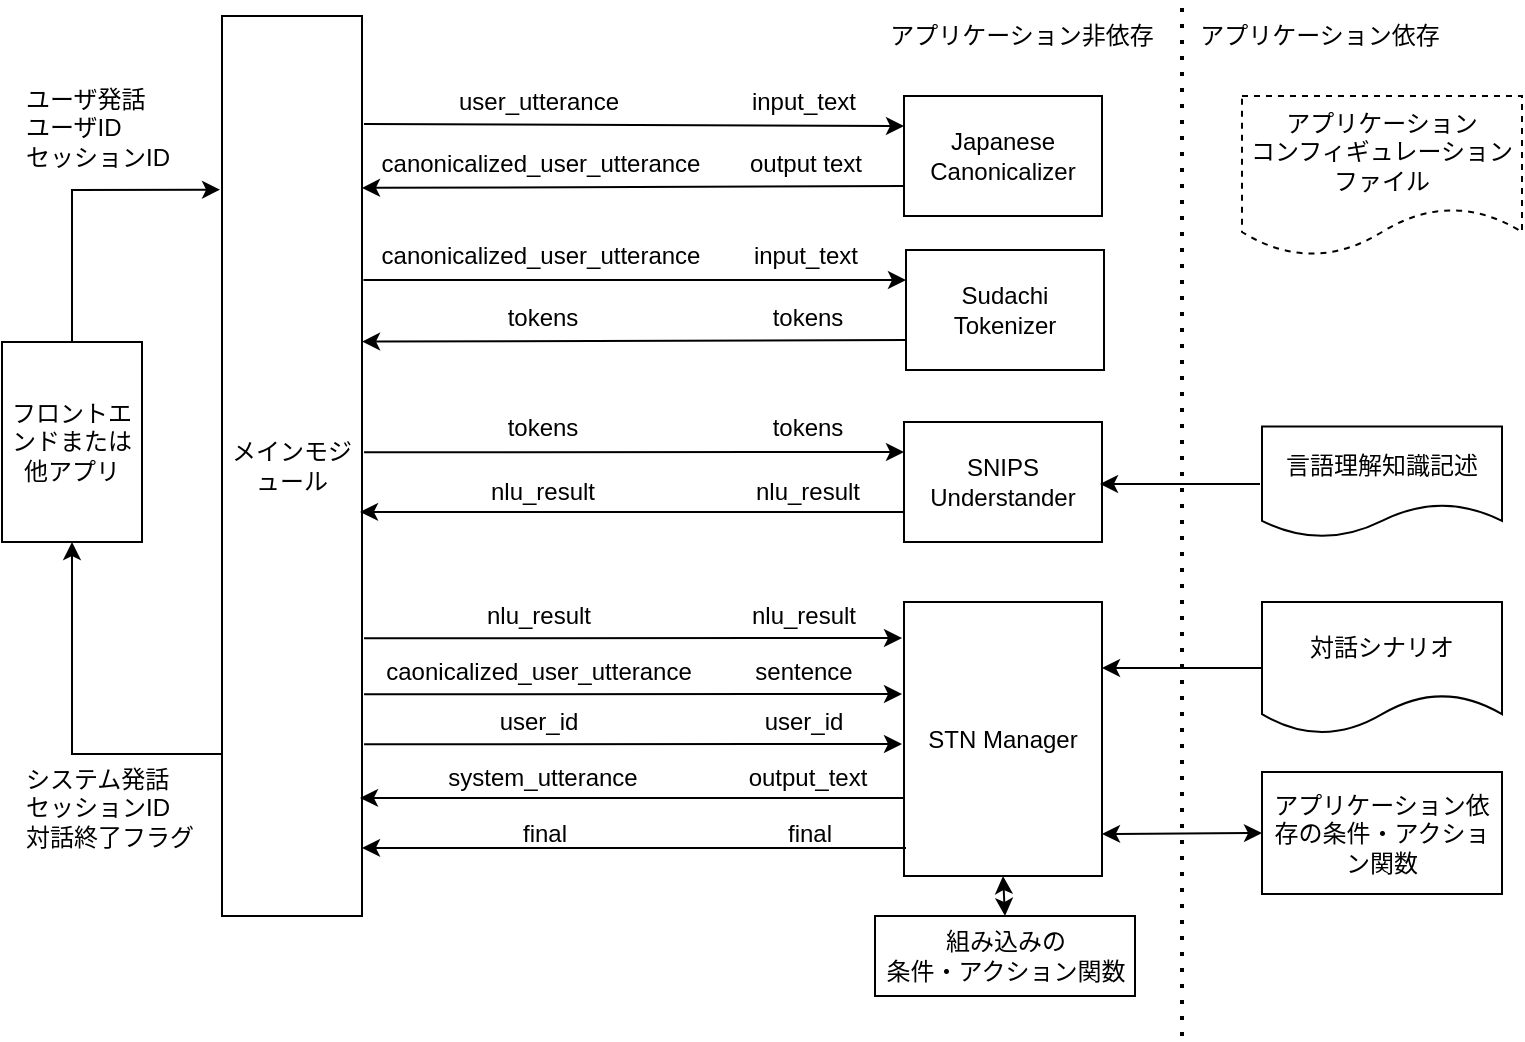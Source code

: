 <mxfile version="20.8.10" type="device"><diagram id="0jzvoz7xoONC1ta8vLtH" name="ページ1"><mxGraphModel dx="1418" dy="838" grid="1" gridSize="10" guides="1" tooltips="1" connect="1" arrows="1" fold="1" page="1" pageScale="1" pageWidth="827" pageHeight="1169" math="0" shadow="0"><root><mxCell id="0"/><mxCell id="1" parent="0"/><mxCell id="6nG_dfres4fqL1OyFaTb-1" value="メインモジュール" style="rounded=0;whiteSpace=wrap;html=1;" parent="1" vertex="1"><mxGeometry x="250" y="177" width="70" height="450" as="geometry"/></mxCell><mxCell id="6nG_dfres4fqL1OyFaTb-2" value="Japanese&lt;br&gt;Canonicalizer" style="rounded=0;whiteSpace=wrap;html=1;" parent="1" vertex="1"><mxGeometry x="591" y="217" width="99" height="60" as="geometry"/></mxCell><mxCell id="6nG_dfres4fqL1OyFaTb-3" value="SNIPS &lt;br&gt;Understander" style="rounded=0;whiteSpace=wrap;html=1;" parent="1" vertex="1"><mxGeometry x="591" y="380" width="99" height="60" as="geometry"/></mxCell><mxCell id="6nG_dfres4fqL1OyFaTb-4" value="STN Manager" style="rounded=0;whiteSpace=wrap;html=1;" parent="1" vertex="1"><mxGeometry x="591" y="470" width="99" height="137" as="geometry"/></mxCell><mxCell id="6nG_dfres4fqL1OyFaTb-5" value="" style="endArrow=classic;html=1;rounded=0;exitX=1.014;exitY=0.12;exitDx=0;exitDy=0;exitPerimeter=0;entryX=0;entryY=0.25;entryDx=0;entryDy=0;" parent="1" source="6nG_dfres4fqL1OyFaTb-1" target="6nG_dfres4fqL1OyFaTb-2" edge="1"><mxGeometry width="50" height="50" relative="1" as="geometry"><mxPoint x="400" y="347" as="sourcePoint"/><mxPoint x="590" y="227" as="targetPoint"/></mxGeometry></mxCell><mxCell id="6nG_dfres4fqL1OyFaTb-6" value="" style="endArrow=classic;html=1;rounded=0;exitX=0;exitY=0.75;exitDx=0;exitDy=0;entryX=1;entryY=0.191;entryDx=0;entryDy=0;entryPerimeter=0;" parent="1" source="6nG_dfres4fqL1OyFaTb-2" target="6nG_dfres4fqL1OyFaTb-1" edge="1"><mxGeometry width="50" height="50" relative="1" as="geometry"><mxPoint x="321.03" y="324.18" as="sourcePoint"/><mxPoint x="373" y="324" as="targetPoint"/></mxGeometry></mxCell><mxCell id="6nG_dfres4fqL1OyFaTb-7" value="" style="endArrow=classic;html=1;rounded=0;exitX=1.029;exitY=0.178;exitDx=0;exitDy=0;exitPerimeter=0;entryX=0;entryY=0.25;entryDx=0;entryDy=0;" parent="1" target="6nG_dfres4fqL1OyFaTb-3" edge="1"><mxGeometry width="50" height="50" relative="1" as="geometry"><mxPoint x="321.03" y="395.18" as="sourcePoint"/><mxPoint x="449" y="395" as="targetPoint"/></mxGeometry></mxCell><mxCell id="6nG_dfres4fqL1OyFaTb-8" value="" style="endArrow=classic;html=1;rounded=0;exitX=0;exitY=0.75;exitDx=0;exitDy=0;entryX=1;entryY=0.274;entryDx=0;entryDy=0;entryPerimeter=0;" parent="1" source="6nG_dfres4fqL1OyFaTb-3" edge="1"><mxGeometry width="50" height="50" relative="1" as="geometry"><mxPoint x="449" y="425" as="sourcePoint"/><mxPoint x="319" y="424.94" as="targetPoint"/></mxGeometry></mxCell><mxCell id="6nG_dfres4fqL1OyFaTb-9" value="" style="endArrow=classic;html=1;rounded=0;exitX=1.029;exitY=0.178;exitDx=0;exitDy=0;exitPerimeter=0;" parent="1" edge="1"><mxGeometry width="50" height="50" relative="1" as="geometry"><mxPoint x="321.03" y="488.18" as="sourcePoint"/><mxPoint x="590" y="488" as="targetPoint"/></mxGeometry></mxCell><mxCell id="6nG_dfres4fqL1OyFaTb-11" value="" style="endArrow=classic;html=1;rounded=0;entryX=-0.014;entryY=0.193;entryDx=0;entryDy=0;exitX=0.5;exitY=0;exitDx=0;exitDy=0;entryPerimeter=0;" parent="1" source="7yFsLuSHQwP80PSkCyWd-15" target="6nG_dfres4fqL1OyFaTb-1" edge="1"><mxGeometry width="50" height="50" relative="1" as="geometry"><mxPoint x="170" y="207" as="sourcePoint"/><mxPoint x="250" y="207" as="targetPoint"/><Array as="points"><mxPoint x="175" y="264"/></Array></mxGeometry></mxCell><mxCell id="6nG_dfres4fqL1OyFaTb-12" value="" style="endArrow=classic;html=1;rounded=0;exitX=0;exitY=0.75;exitDx=0;exitDy=0;entryX=0.5;entryY=1;entryDx=0;entryDy=0;" parent="1" target="7yFsLuSHQwP80PSkCyWd-15" edge="1"><mxGeometry width="50" height="50" relative="1" as="geometry"><mxPoint x="250" y="546" as="sourcePoint"/><mxPoint x="170" y="546" as="targetPoint"/><Array as="points"><mxPoint x="175" y="546"/></Array></mxGeometry></mxCell><mxCell id="W3RRk2SyyBqXtN76rQBY-3" value="システム発話&lt;br&gt;セッションID&lt;br&gt;対話終了フラグ" style="text;html=1;strokeColor=none;fillColor=none;align=left;verticalAlign=middle;whiteSpace=wrap;rounded=0;" parent="1" vertex="1"><mxGeometry x="150" y="560" width="100" height="25" as="geometry"/></mxCell><mxCell id="iua9zefK4cCjFermVdLk-1" value="input_text" style="text;html=1;strokeColor=none;fillColor=none;align=center;verticalAlign=middle;whiteSpace=wrap;rounded=0;" parent="1" vertex="1"><mxGeometry x="511" y="204.5" width="60" height="30" as="geometry"/></mxCell><mxCell id="iua9zefK4cCjFermVdLk-2" value="user_utterance" style="text;html=1;strokeColor=none;fillColor=none;align=center;verticalAlign=middle;whiteSpace=wrap;rounded=0;" parent="1" vertex="1"><mxGeometry x="366" y="208" width="85" height="23" as="geometry"/></mxCell><mxCell id="iua9zefK4cCjFermVdLk-3" value="canonicalized_user_utterance" style="text;html=1;strokeColor=none;fillColor=none;align=center;verticalAlign=middle;whiteSpace=wrap;rounded=0;" parent="1" vertex="1"><mxGeometry x="367" y="239" width="85" height="23" as="geometry"/></mxCell><mxCell id="iua9zefK4cCjFermVdLk-4" value="output text" style="text;html=1;strokeColor=none;fillColor=none;align=center;verticalAlign=middle;whiteSpace=wrap;rounded=0;" parent="1" vertex="1"><mxGeometry x="512" y="235.5" width="60" height="30" as="geometry"/></mxCell><mxCell id="iua9zefK4cCjFermVdLk-5" value="tokens" style="text;html=1;strokeColor=none;fillColor=none;align=center;verticalAlign=middle;whiteSpace=wrap;rounded=0;" parent="1" vertex="1"><mxGeometry x="368" y="371" width="85" height="23" as="geometry"/></mxCell><mxCell id="iua9zefK4cCjFermVdLk-6" value="tokens" style="text;html=1;strokeColor=none;fillColor=none;align=center;verticalAlign=middle;whiteSpace=wrap;rounded=0;" parent="1" vertex="1"><mxGeometry x="513" y="367.5" width="60" height="30" as="geometry"/></mxCell><mxCell id="iua9zefK4cCjFermVdLk-7" value="nlu_result" style="text;html=1;strokeColor=none;fillColor=none;align=center;verticalAlign=middle;whiteSpace=wrap;rounded=0;" parent="1" vertex="1"><mxGeometry x="368" y="403" width="85" height="23" as="geometry"/></mxCell><mxCell id="iua9zefK4cCjFermVdLk-8" value="nlu_result" style="text;html=1;strokeColor=none;fillColor=none;align=center;verticalAlign=middle;whiteSpace=wrap;rounded=0;" parent="1" vertex="1"><mxGeometry x="513" y="399.5" width="60" height="30" as="geometry"/></mxCell><mxCell id="iua9zefK4cCjFermVdLk-9" value="nlu_result" style="text;html=1;strokeColor=none;fillColor=none;align=center;verticalAlign=middle;whiteSpace=wrap;rounded=0;" parent="1" vertex="1"><mxGeometry x="366" y="465.5" width="85" height="23" as="geometry"/></mxCell><mxCell id="iua9zefK4cCjFermVdLk-10" value="nlu_result" style="text;html=1;strokeColor=none;fillColor=none;align=center;verticalAlign=middle;whiteSpace=wrap;rounded=0;" parent="1" vertex="1"><mxGeometry x="511" y="462" width="60" height="30" as="geometry"/></mxCell><mxCell id="iua9zefK4cCjFermVdLk-11" value="" style="endArrow=classic;html=1;rounded=0;exitX=1.029;exitY=0.178;exitDx=0;exitDy=0;exitPerimeter=0;" parent="1" edge="1"><mxGeometry width="50" height="50" relative="1" as="geometry"><mxPoint x="321.03" y="516.18" as="sourcePoint"/><mxPoint x="590" y="516.0" as="targetPoint"/></mxGeometry></mxCell><mxCell id="iua9zefK4cCjFermVdLk-12" value="caonicalized_user_utterance" style="text;html=1;strokeColor=none;fillColor=none;align=center;verticalAlign=middle;whiteSpace=wrap;rounded=0;" parent="1" vertex="1"><mxGeometry x="366" y="493.5" width="85" height="23" as="geometry"/></mxCell><mxCell id="iua9zefK4cCjFermVdLk-13" value="sentence" style="text;html=1;strokeColor=none;fillColor=none;align=center;verticalAlign=middle;whiteSpace=wrap;rounded=0;" parent="1" vertex="1"><mxGeometry x="511" y="490" width="60" height="30" as="geometry"/></mxCell><mxCell id="iua9zefK4cCjFermVdLk-14" value="user_id" style="text;html=1;strokeColor=none;fillColor=none;align=center;verticalAlign=middle;whiteSpace=wrap;rounded=0;" parent="1" vertex="1"><mxGeometry x="366" y="518.5" width="85" height="23" as="geometry"/></mxCell><mxCell id="iua9zefK4cCjFermVdLk-15" value="" style="endArrow=classic;html=1;rounded=0;exitX=1.029;exitY=0.178;exitDx=0;exitDy=0;exitPerimeter=0;" parent="1" edge="1"><mxGeometry width="50" height="50" relative="1" as="geometry"><mxPoint x="321.03" y="541.18" as="sourcePoint"/><mxPoint x="590" y="541.0" as="targetPoint"/></mxGeometry></mxCell><mxCell id="iua9zefK4cCjFermVdLk-16" value="user_id" style="text;html=1;strokeColor=none;fillColor=none;align=center;verticalAlign=middle;whiteSpace=wrap;rounded=0;" parent="1" vertex="1"><mxGeometry x="511" y="515" width="60" height="30" as="geometry"/></mxCell><mxCell id="iua9zefK4cCjFermVdLk-17" value="system_utterance" style="text;html=1;strokeColor=none;fillColor=none;align=center;verticalAlign=middle;whiteSpace=wrap;rounded=0;" parent="1" vertex="1"><mxGeometry x="368" y="546" width="85" height="23" as="geometry"/></mxCell><mxCell id="iua9zefK4cCjFermVdLk-18" value="output_text" style="text;html=1;strokeColor=none;fillColor=none;align=center;verticalAlign=middle;whiteSpace=wrap;rounded=0;" parent="1" vertex="1"><mxGeometry x="513" y="542.5" width="60" height="30" as="geometry"/></mxCell><mxCell id="iua9zefK4cCjFermVdLk-19" value="" style="endArrow=classic;html=1;rounded=0;exitX=0;exitY=0.75;exitDx=0;exitDy=0;entryX=1;entryY=0.274;entryDx=0;entryDy=0;entryPerimeter=0;" parent="1" edge="1"><mxGeometry width="50" height="50" relative="1" as="geometry"><mxPoint x="591" y="568" as="sourcePoint"/><mxPoint x="319" y="567.94" as="targetPoint"/></mxGeometry></mxCell><mxCell id="iua9zefK4cCjFermVdLk-20" value="final" style="text;html=1;strokeColor=none;fillColor=none;align=center;verticalAlign=middle;whiteSpace=wrap;rounded=0;" parent="1" vertex="1"><mxGeometry x="369" y="574" width="85" height="23" as="geometry"/></mxCell><mxCell id="iua9zefK4cCjFermVdLk-21" value="final" style="text;html=1;strokeColor=none;fillColor=none;align=center;verticalAlign=middle;whiteSpace=wrap;rounded=0;" parent="1" vertex="1"><mxGeometry x="514" y="570.5" width="60" height="30" as="geometry"/></mxCell><mxCell id="iua9zefK4cCjFermVdLk-22" value="" style="endArrow=classic;html=1;rounded=0;exitX=0;exitY=0.75;exitDx=0;exitDy=0;entryX=1;entryY=0.274;entryDx=0;entryDy=0;entryPerimeter=0;" parent="1" edge="1"><mxGeometry width="50" height="50" relative="1" as="geometry"><mxPoint x="592" y="593" as="sourcePoint"/><mxPoint x="320" y="592.94" as="targetPoint"/></mxGeometry></mxCell><mxCell id="HPuPwy4K6j8jKKoQSFHG-1" value="アプリケーション&lt;br&gt;コンフィギュレーションファイル" style="shape=document;whiteSpace=wrap;html=1;boundedLbl=1;dashed=1;" parent="1" vertex="1"><mxGeometry x="760" y="217" width="140" height="80" as="geometry"/></mxCell><mxCell id="HPuPwy4K6j8jKKoQSFHG-2" value="言語理解知識記述" style="shape=document;whiteSpace=wrap;html=1;boundedLbl=1;" parent="1" vertex="1"><mxGeometry x="770" y="382.25" width="120" height="55.5" as="geometry"/></mxCell><mxCell id="HPuPwy4K6j8jKKoQSFHG-3" value="対話シナリオ" style="shape=document;whiteSpace=wrap;html=1;boundedLbl=1;" parent="1" vertex="1"><mxGeometry x="770" y="470" width="120" height="66" as="geometry"/></mxCell><mxCell id="HPuPwy4K6j8jKKoQSFHG-4" value="アプリケーション依存の条件・アクション関数" style="rounded=0;whiteSpace=wrap;html=1;" parent="1" vertex="1"><mxGeometry x="770" y="555" width="120" height="61" as="geometry"/></mxCell><mxCell id="HPuPwy4K6j8jKKoQSFHG-5" value="" style="endArrow=none;dashed=1;html=1;dashPattern=1 3;strokeWidth=2;rounded=0;" parent="1" edge="1"><mxGeometry width="50" height="50" relative="1" as="geometry"><mxPoint x="730" y="687" as="sourcePoint"/><mxPoint x="730" y="170" as="targetPoint"/></mxGeometry></mxCell><mxCell id="HPuPwy4K6j8jKKoQSFHG-7" value="" style="endArrow=classic;startArrow=classic;html=1;rounded=0;entryX=0;entryY=0.5;entryDx=0;entryDy=0;" parent="1" target="HPuPwy4K6j8jKKoQSFHG-4" edge="1"><mxGeometry width="50" height="50" relative="1" as="geometry"><mxPoint x="690" y="586" as="sourcePoint"/><mxPoint x="580" y="500" as="targetPoint"/></mxGeometry></mxCell><mxCell id="hP56RTSE6LLq5egUX30m-1" value="" style="endArrow=classic;html=1;rounded=0;exitX=0;exitY=0.5;exitDx=0;exitDy=0;" parent="1" source="HPuPwy4K6j8jKKoQSFHG-3" edge="1"><mxGeometry width="50" height="50" relative="1" as="geometry"><mxPoint x="602" y="606" as="sourcePoint"/><mxPoint x="690" y="503" as="targetPoint"/></mxGeometry></mxCell><mxCell id="hP56RTSE6LLq5egUX30m-2" value="" style="endArrow=classic;html=1;rounded=0;exitX=0;exitY=0.5;exitDx=0;exitDy=0;" parent="1" edge="1"><mxGeometry width="50" height="50" relative="1" as="geometry"><mxPoint x="769" y="411" as="sourcePoint"/><mxPoint x="689" y="411" as="targetPoint"/></mxGeometry></mxCell><mxCell id="7yFsLuSHQwP80PSkCyWd-1" value="Sudachi&lt;br&gt;Tokenizer" style="rounded=0;whiteSpace=wrap;html=1;" parent="1" vertex="1"><mxGeometry x="592" y="294" width="99" height="60" as="geometry"/></mxCell><mxCell id="7yFsLuSHQwP80PSkCyWd-2" value="" style="endArrow=classic;html=1;rounded=0;exitX=0.996;exitY=0.141;exitDx=0;exitDy=0;exitPerimeter=0;entryX=0;entryY=0.25;entryDx=0;entryDy=0;" parent="1" target="7yFsLuSHQwP80PSkCyWd-1" edge="1"><mxGeometry width="50" height="50" relative="1" as="geometry"><mxPoint x="320.72" y="308.99" as="sourcePoint"/><mxPoint x="591" y="304" as="targetPoint"/></mxGeometry></mxCell><mxCell id="7yFsLuSHQwP80PSkCyWd-3" value="" style="endArrow=classic;html=1;rounded=0;exitX=0;exitY=0.75;exitDx=0;exitDy=0;entryX=0.986;entryY=0.22;entryDx=0;entryDy=0;entryPerimeter=0;" parent="1" source="7yFsLuSHQwP80PSkCyWd-1" edge="1"><mxGeometry width="50" height="50" relative="1" as="geometry"><mxPoint x="322.03" y="401.18" as="sourcePoint"/><mxPoint x="320.02" y="339.8" as="targetPoint"/></mxGeometry></mxCell><mxCell id="7yFsLuSHQwP80PSkCyWd-4" value="input_text" style="text;html=1;strokeColor=none;fillColor=none;align=center;verticalAlign=middle;whiteSpace=wrap;rounded=0;" parent="1" vertex="1"><mxGeometry x="512" y="281.5" width="60" height="30" as="geometry"/></mxCell><mxCell id="7yFsLuSHQwP80PSkCyWd-5" value="canonicalized_user_utterance" style="text;html=1;strokeColor=none;fillColor=none;align=center;verticalAlign=middle;whiteSpace=wrap;rounded=0;" parent="1" vertex="1"><mxGeometry x="367" y="285" width="85" height="23" as="geometry"/></mxCell><mxCell id="7yFsLuSHQwP80PSkCyWd-6" value="tokens" style="text;html=1;strokeColor=none;fillColor=none;align=center;verticalAlign=middle;whiteSpace=wrap;rounded=0;" parent="1" vertex="1"><mxGeometry x="368" y="316" width="85" height="23" as="geometry"/></mxCell><mxCell id="7yFsLuSHQwP80PSkCyWd-7" value="tokens" style="text;html=1;strokeColor=none;fillColor=none;align=center;verticalAlign=middle;whiteSpace=wrap;rounded=0;" parent="1" vertex="1"><mxGeometry x="513" y="312.5" width="60" height="30" as="geometry"/></mxCell><mxCell id="7yFsLuSHQwP80PSkCyWd-9" value="アプリケーション非依存" style="text;html=1;strokeColor=none;fillColor=none;align=center;verticalAlign=middle;whiteSpace=wrap;rounded=0;" parent="1" vertex="1"><mxGeometry x="580" y="172.76" width="140" height="27.5" as="geometry"/></mxCell><mxCell id="7yFsLuSHQwP80PSkCyWd-10" value="アプリケーション依存" style="text;html=1;strokeColor=none;fillColor=none;align=center;verticalAlign=middle;whiteSpace=wrap;rounded=0;" parent="1" vertex="1"><mxGeometry x="724" y="170.63" width="150" height="31.75" as="geometry"/></mxCell><mxCell id="7yFsLuSHQwP80PSkCyWd-11" value="" style="endArrow=classic;startArrow=classic;html=1;rounded=0;entryX=0.5;entryY=0;entryDx=0;entryDy=0;exitX=0.5;exitY=1;exitDx=0;exitDy=0;" parent="1" source="6nG_dfres4fqL1OyFaTb-4" target="7yFsLuSHQwP80PSkCyWd-12" edge="1"><mxGeometry width="50" height="50" relative="1" as="geometry"><mxPoint x="630" y="607" as="sourcePoint"/><mxPoint x="616" y="657" as="targetPoint"/></mxGeometry></mxCell><mxCell id="7yFsLuSHQwP80PSkCyWd-12" value="組み込みの&lt;br&gt;条件・アクション関数" style="rounded=0;whiteSpace=wrap;html=1;" parent="1" vertex="1"><mxGeometry x="576.5" y="627" width="130" height="40" as="geometry"/></mxCell><mxCell id="7yFsLuSHQwP80PSkCyWd-15" value="フロントエンドまたは他アプリ" style="rounded=0;whiteSpace=wrap;html=1;" parent="1" vertex="1"><mxGeometry x="140" y="340" width="70" height="100" as="geometry"/></mxCell><mxCell id="7yFsLuSHQwP80PSkCyWd-17" value="ユーザ発話&lt;br&gt;ユーザID&lt;br&gt;セッションID" style="text;html=1;strokeColor=none;fillColor=none;align=left;verticalAlign=middle;whiteSpace=wrap;rounded=0;" parent="1" vertex="1"><mxGeometry x="150" y="220" width="100" height="25" as="geometry"/></mxCell></root></mxGraphModel></diagram></mxfile>